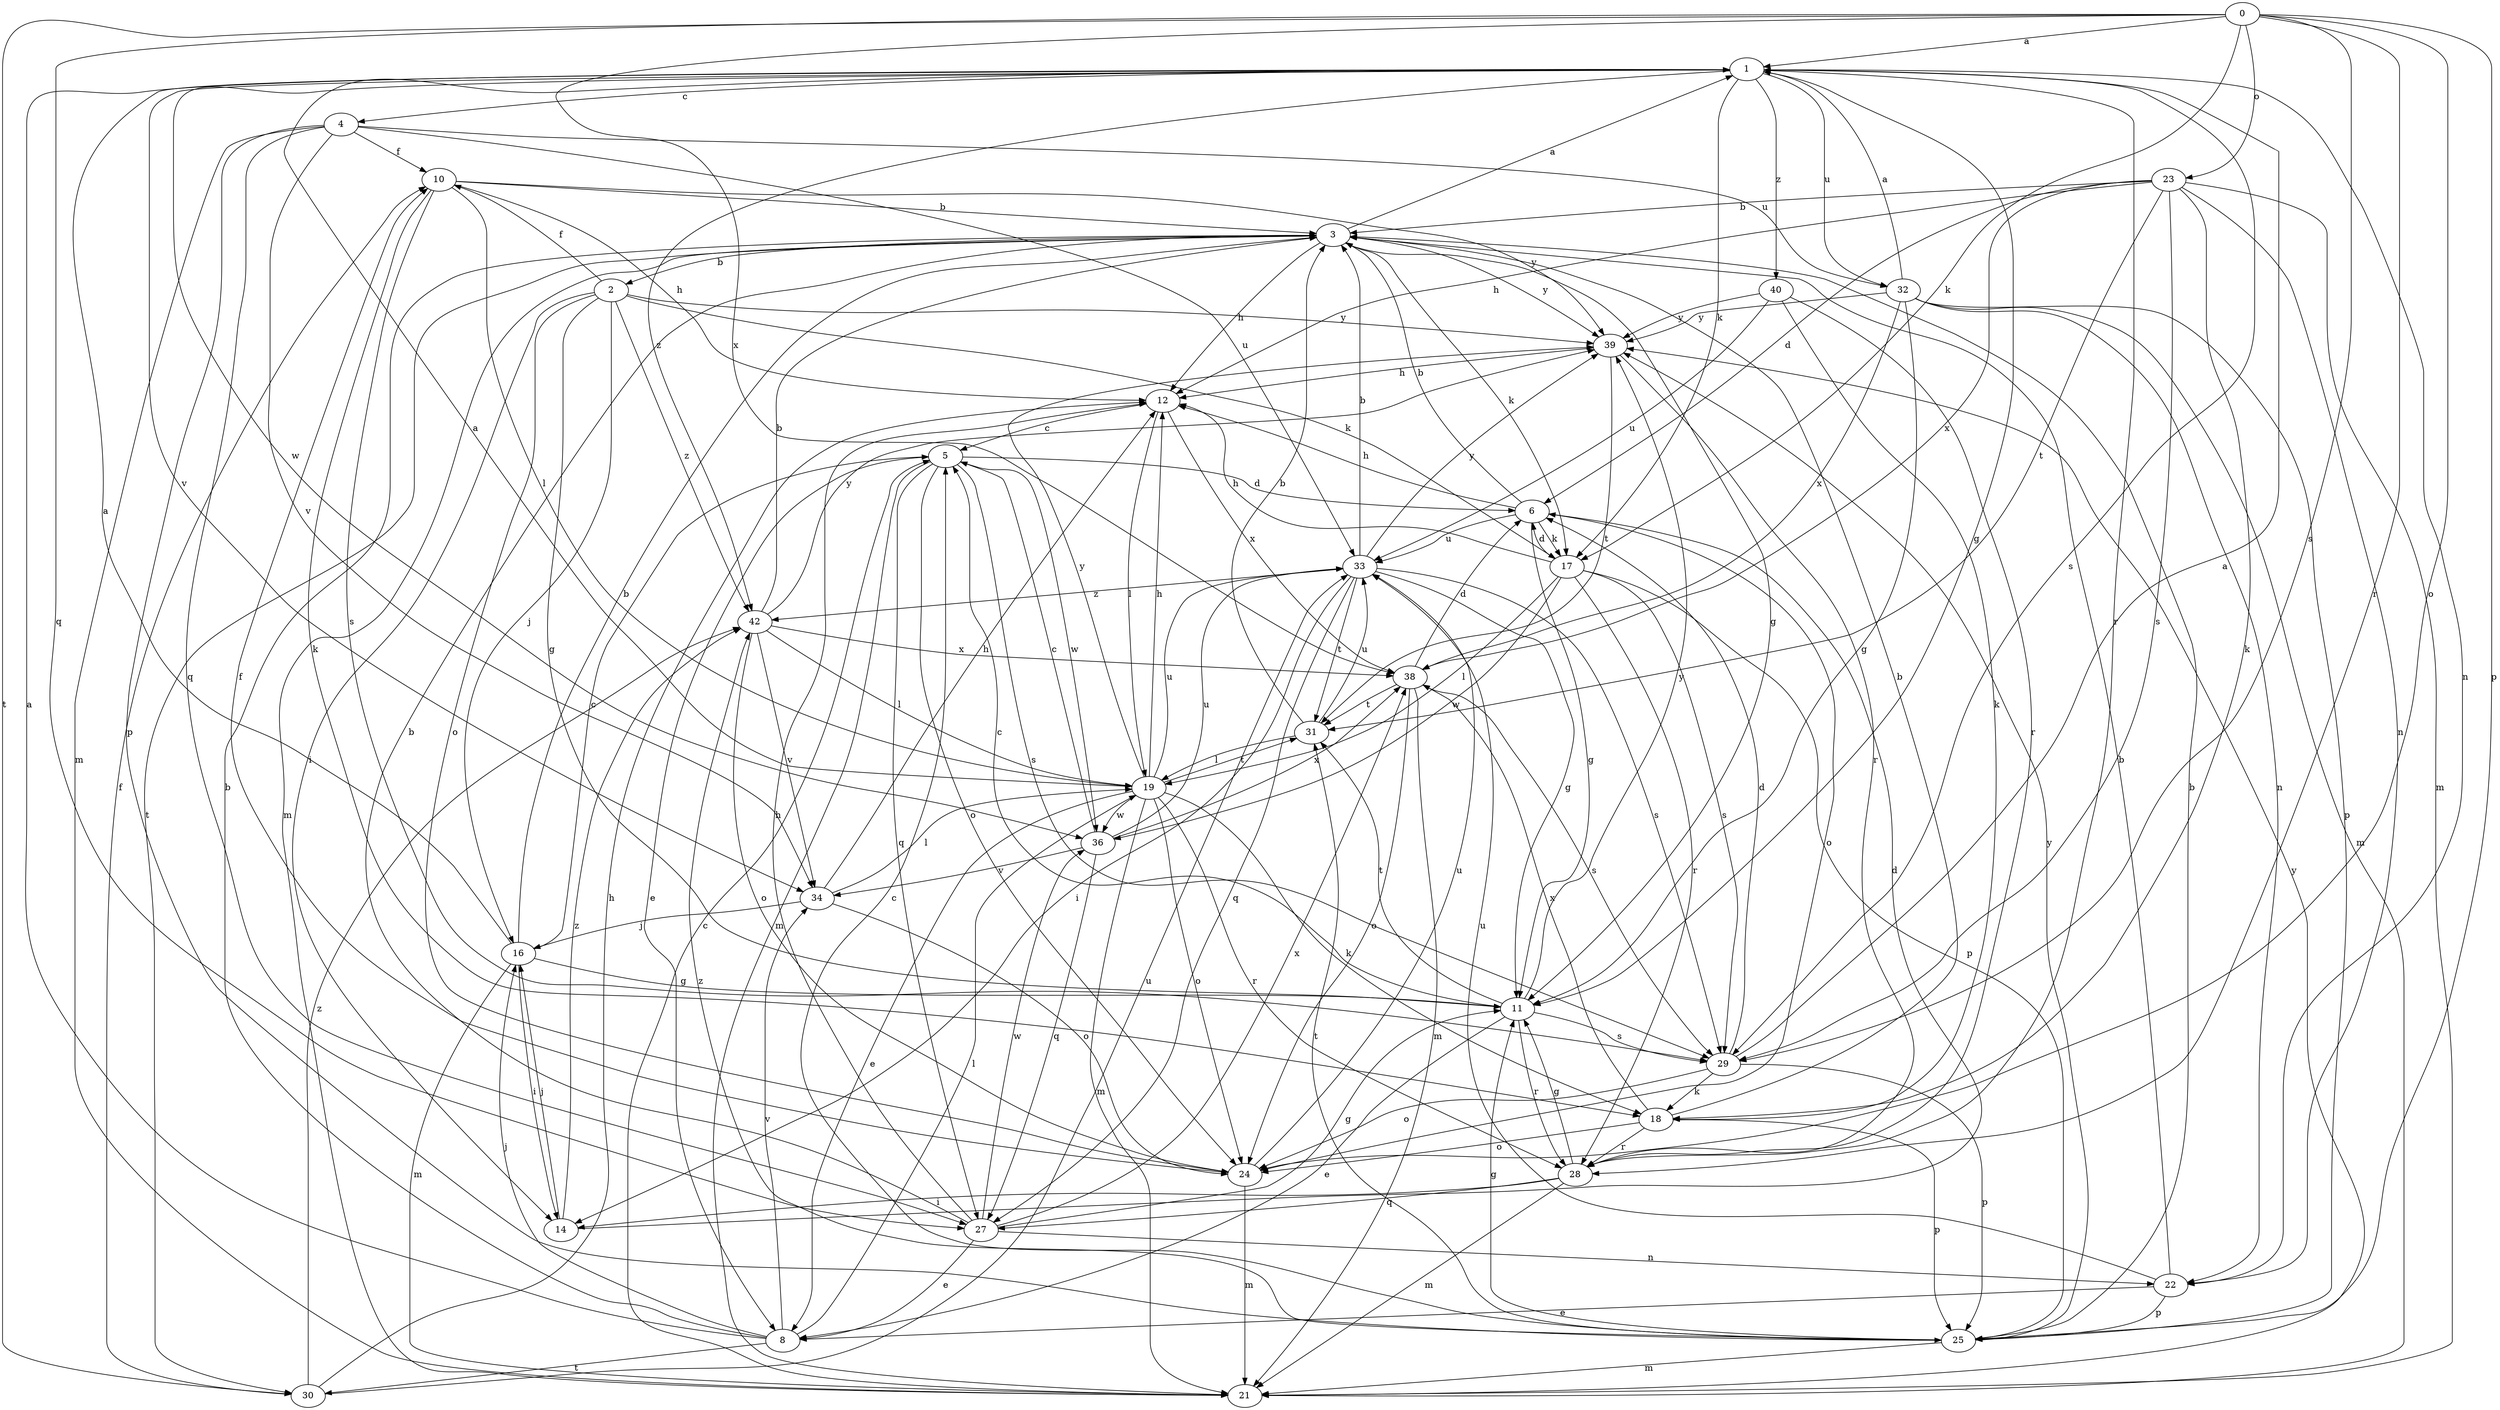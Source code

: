 strict digraph  {
0;
1;
2;
3;
4;
5;
6;
8;
10;
11;
12;
14;
16;
17;
18;
19;
21;
22;
23;
24;
25;
27;
28;
29;
30;
31;
32;
33;
34;
36;
38;
39;
40;
42;
0 -> 1  [label=a];
0 -> 17  [label=k];
0 -> 23  [label=o];
0 -> 24  [label=o];
0 -> 25  [label=p];
0 -> 27  [label=q];
0 -> 28  [label=r];
0 -> 29  [label=s];
0 -> 30  [label=t];
0 -> 38  [label=x];
1 -> 4  [label=c];
1 -> 11  [label=g];
1 -> 17  [label=k];
1 -> 22  [label=n];
1 -> 28  [label=r];
1 -> 29  [label=s];
1 -> 32  [label=u];
1 -> 34  [label=v];
1 -> 36  [label=w];
1 -> 40  [label=z];
1 -> 42  [label=z];
2 -> 10  [label=f];
2 -> 11  [label=g];
2 -> 14  [label=i];
2 -> 16  [label=j];
2 -> 17  [label=k];
2 -> 24  [label=o];
2 -> 39  [label=y];
2 -> 42  [label=z];
3 -> 1  [label=a];
3 -> 2  [label=b];
3 -> 11  [label=g];
3 -> 12  [label=h];
3 -> 17  [label=k];
3 -> 21  [label=m];
3 -> 30  [label=t];
3 -> 39  [label=y];
4 -> 10  [label=f];
4 -> 21  [label=m];
4 -> 25  [label=p];
4 -> 27  [label=q];
4 -> 32  [label=u];
4 -> 33  [label=u];
4 -> 34  [label=v];
5 -> 6  [label=d];
5 -> 8  [label=e];
5 -> 21  [label=m];
5 -> 24  [label=o];
5 -> 27  [label=q];
5 -> 29  [label=s];
5 -> 36  [label=w];
6 -> 3  [label=b];
6 -> 11  [label=g];
6 -> 12  [label=h];
6 -> 17  [label=k];
6 -> 24  [label=o];
6 -> 33  [label=u];
8 -> 1  [label=a];
8 -> 3  [label=b];
8 -> 16  [label=j];
8 -> 19  [label=l];
8 -> 30  [label=t];
8 -> 34  [label=v];
10 -> 3  [label=b];
10 -> 12  [label=h];
10 -> 18  [label=k];
10 -> 19  [label=l];
10 -> 29  [label=s];
10 -> 39  [label=y];
11 -> 5  [label=c];
11 -> 8  [label=e];
11 -> 28  [label=r];
11 -> 29  [label=s];
11 -> 31  [label=t];
11 -> 39  [label=y];
12 -> 5  [label=c];
12 -> 19  [label=l];
12 -> 38  [label=x];
14 -> 6  [label=d];
14 -> 16  [label=j];
14 -> 42  [label=z];
16 -> 1  [label=a];
16 -> 3  [label=b];
16 -> 5  [label=c];
16 -> 11  [label=g];
16 -> 14  [label=i];
16 -> 21  [label=m];
17 -> 6  [label=d];
17 -> 12  [label=h];
17 -> 19  [label=l];
17 -> 25  [label=p];
17 -> 28  [label=r];
17 -> 29  [label=s];
17 -> 36  [label=w];
18 -> 3  [label=b];
18 -> 24  [label=o];
18 -> 25  [label=p];
18 -> 28  [label=r];
18 -> 38  [label=x];
19 -> 1  [label=a];
19 -> 8  [label=e];
19 -> 12  [label=h];
19 -> 18  [label=k];
19 -> 21  [label=m];
19 -> 24  [label=o];
19 -> 28  [label=r];
19 -> 31  [label=t];
19 -> 33  [label=u];
19 -> 36  [label=w];
19 -> 39  [label=y];
21 -> 5  [label=c];
21 -> 39  [label=y];
22 -> 3  [label=b];
22 -> 8  [label=e];
22 -> 25  [label=p];
22 -> 33  [label=u];
23 -> 3  [label=b];
23 -> 6  [label=d];
23 -> 12  [label=h];
23 -> 18  [label=k];
23 -> 21  [label=m];
23 -> 22  [label=n];
23 -> 29  [label=s];
23 -> 31  [label=t];
23 -> 38  [label=x];
24 -> 10  [label=f];
24 -> 21  [label=m];
24 -> 33  [label=u];
25 -> 3  [label=b];
25 -> 5  [label=c];
25 -> 11  [label=g];
25 -> 21  [label=m];
25 -> 31  [label=t];
25 -> 39  [label=y];
25 -> 42  [label=z];
27 -> 3  [label=b];
27 -> 8  [label=e];
27 -> 11  [label=g];
27 -> 12  [label=h];
27 -> 22  [label=n];
27 -> 36  [label=w];
27 -> 38  [label=x];
28 -> 11  [label=g];
28 -> 14  [label=i];
28 -> 21  [label=m];
28 -> 27  [label=q];
29 -> 1  [label=a];
29 -> 6  [label=d];
29 -> 18  [label=k];
29 -> 24  [label=o];
29 -> 25  [label=p];
30 -> 10  [label=f];
30 -> 12  [label=h];
30 -> 33  [label=u];
30 -> 42  [label=z];
31 -> 3  [label=b];
31 -> 19  [label=l];
31 -> 33  [label=u];
32 -> 1  [label=a];
32 -> 11  [label=g];
32 -> 21  [label=m];
32 -> 22  [label=n];
32 -> 25  [label=p];
32 -> 38  [label=x];
32 -> 39  [label=y];
33 -> 3  [label=b];
33 -> 11  [label=g];
33 -> 14  [label=i];
33 -> 27  [label=q];
33 -> 29  [label=s];
33 -> 31  [label=t];
33 -> 39  [label=y];
33 -> 42  [label=z];
34 -> 12  [label=h];
34 -> 16  [label=j];
34 -> 19  [label=l];
34 -> 24  [label=o];
36 -> 5  [label=c];
36 -> 27  [label=q];
36 -> 33  [label=u];
36 -> 34  [label=v];
36 -> 38  [label=x];
38 -> 6  [label=d];
38 -> 21  [label=m];
38 -> 24  [label=o];
38 -> 29  [label=s];
38 -> 31  [label=t];
39 -> 12  [label=h];
39 -> 28  [label=r];
39 -> 31  [label=t];
40 -> 18  [label=k];
40 -> 28  [label=r];
40 -> 33  [label=u];
40 -> 39  [label=y];
42 -> 3  [label=b];
42 -> 19  [label=l];
42 -> 24  [label=o];
42 -> 34  [label=v];
42 -> 38  [label=x];
42 -> 39  [label=y];
}
